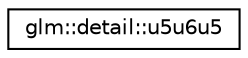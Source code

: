 digraph "Graphical Class Hierarchy"
{
 // LATEX_PDF_SIZE
  edge [fontname="Helvetica",fontsize="10",labelfontname="Helvetica",labelfontsize="10"];
  node [fontname="Helvetica",fontsize="10",shape=record];
  rankdir="LR";
  Node0 [label="glm::detail::u5u6u5",height=0.2,width=0.4,color="black", fillcolor="white", style="filled",URL="$unionglm_1_1detail_1_1u5u6u5.html",tooltip=" "];
}
